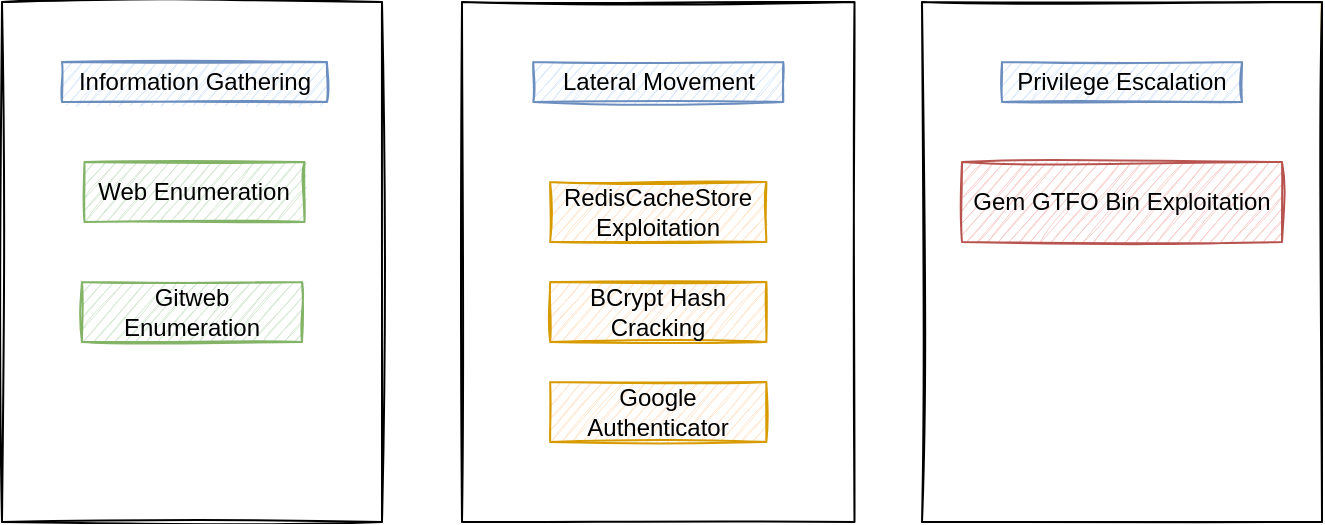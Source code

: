 <mxfile version="14.2.9" type="device"><diagram id="VQJLcb03J9cc_0RmlfgN" name="Page-1"><mxGraphModel dx="1422" dy="800" grid="1" gridSize="10" guides="1" tooltips="1" connect="1" arrows="1" fold="1" page="1" pageScale="1" pageWidth="850" pageHeight="1100" math="0" shadow="0"><root><mxCell id="0"/><mxCell id="1" parent="0"/><mxCell id="QHVISMD7rNsRDA-Nq2bj-33" value="" style="group;fillColor=#fff2cc;strokeColor=#d6b656;container=0;" parent="1" vertex="1" connectable="0"><mxGeometry x="570" y="40" width="200" height="260" as="geometry"/></mxCell><mxCell id="QHVISMD7rNsRDA-Nq2bj-26" value="" style="rounded=0;whiteSpace=wrap;html=1;sketch=1;strokeColor=#000000;" parent="1" vertex="1"><mxGeometry x="570" y="40" width="200" height="260" as="geometry"/></mxCell><mxCell id="QHVISMD7rNsRDA-Nq2bj-17" value="Privilege Escalation" style="text;html=1;fillColor=#dae8fc;align=center;verticalAlign=middle;whiteSpace=wrap;rounded=0;sketch=1;strokeColor=#6c8ebf;" parent="1" vertex="1"><mxGeometry x="610" y="70" width="120" height="20" as="geometry"/></mxCell><mxCell id="QHVISMD7rNsRDA-Nq2bj-21" value="Gem GTFO Bin Exploitation" style="text;html=1;fillColor=#f8cecc;align=center;verticalAlign=middle;whiteSpace=wrap;rounded=0;sketch=1;strokeColor=#b85450;" parent="1" vertex="1"><mxGeometry x="590" y="120" width="160" height="40" as="geometry"/></mxCell><mxCell id="QHVISMD7rNsRDA-Nq2bj-32" value="" style="group" parent="1" vertex="1" connectable="0"><mxGeometry x="340" y="40" width="196.25" height="260" as="geometry"/></mxCell><mxCell id="QHVISMD7rNsRDA-Nq2bj-25" value="" style="rounded=0;whiteSpace=wrap;html=1;sketch=1;strokeColor=#000000;" parent="QHVISMD7rNsRDA-Nq2bj-32" vertex="1"><mxGeometry width="196.25" height="260" as="geometry"/></mxCell><mxCell id="QHVISMD7rNsRDA-Nq2bj-16" value="Lateral Movement" style="text;html=1;fillColor=#dae8fc;align=center;verticalAlign=middle;whiteSpace=wrap;rounded=0;sketch=1;strokeColor=#6c8ebf;" parent="QHVISMD7rNsRDA-Nq2bj-32" vertex="1"><mxGeometry x="35.63" y="30" width="125" height="20" as="geometry"/></mxCell><mxCell id="QHVISMD7rNsRDA-Nq2bj-19" value="RedisCacheStore Exploitation" style="text;html=1;fillColor=#ffe6cc;align=center;verticalAlign=middle;whiteSpace=wrap;rounded=0;sketch=1;strokeColor=#d79b00;" parent="QHVISMD7rNsRDA-Nq2bj-32" vertex="1"><mxGeometry x="44.07" y="90" width="108.12" height="30" as="geometry"/></mxCell><mxCell id="l6uPeGYa2HzCh5LxMsEy-2" value="Google Authenticator" style="text;html=1;fillColor=#ffe6cc;align=center;verticalAlign=middle;whiteSpace=wrap;rounded=0;sketch=1;strokeColor=#d79b00;" vertex="1" parent="QHVISMD7rNsRDA-Nq2bj-32"><mxGeometry x="44.07" y="190" width="108.12" height="30" as="geometry"/></mxCell><mxCell id="l6uPeGYa2HzCh5LxMsEy-3" value="BCrypt Hash Cracking" style="text;html=1;fillColor=#ffe6cc;align=center;verticalAlign=middle;whiteSpace=wrap;rounded=0;sketch=1;strokeColor=#d79b00;" vertex="1" parent="QHVISMD7rNsRDA-Nq2bj-32"><mxGeometry x="44.07" y="140" width="108.12" height="30" as="geometry"/></mxCell><mxCell id="QHVISMD7rNsRDA-Nq2bj-24" value="" style="rounded=0;whiteSpace=wrap;html=1;sketch=1;strokeColor=#000000;" parent="1" vertex="1"><mxGeometry x="110" y="40" width="190" height="260" as="geometry"/></mxCell><mxCell id="QHVISMD7rNsRDA-Nq2bj-8" value="Web Enumeration" style="text;html=1;fillColor=#d5e8d4;align=center;verticalAlign=middle;whiteSpace=wrap;rounded=0;sketch=1;strokeColor=#82b366;" parent="1" vertex="1"><mxGeometry x="151.25" y="120" width="110" height="30" as="geometry"/></mxCell><mxCell id="QHVISMD7rNsRDA-Nq2bj-9" value="Gitweb Enumeration" style="text;html=1;fillColor=#d5e8d4;align=center;verticalAlign=middle;whiteSpace=wrap;rounded=0;sketch=1;strokeColor=#82b366;" parent="1" vertex="1"><mxGeometry x="150" y="180" width="110" height="30" as="geometry"/></mxCell><mxCell id="QHVISMD7rNsRDA-Nq2bj-10" style="edgeStyle=orthogonalEdgeStyle;rounded=0;orthogonalLoop=1;jettySize=auto;html=1;exitX=0.5;exitY=1;exitDx=0;exitDy=0;" parent="1" source="QHVISMD7rNsRDA-Nq2bj-8" target="QHVISMD7rNsRDA-Nq2bj-8" edge="1"><mxGeometry relative="1" as="geometry"/></mxCell><mxCell id="QHVISMD7rNsRDA-Nq2bj-15" value="Information Gathering" style="text;html=1;fillColor=#dae8fc;align=center;verticalAlign=middle;whiteSpace=wrap;rounded=0;sketch=1;strokeColor=#6c8ebf;" parent="1" vertex="1"><mxGeometry x="140" y="70" width="132.5" height="20" as="geometry"/></mxCell></root></mxGraphModel></diagram></mxfile>